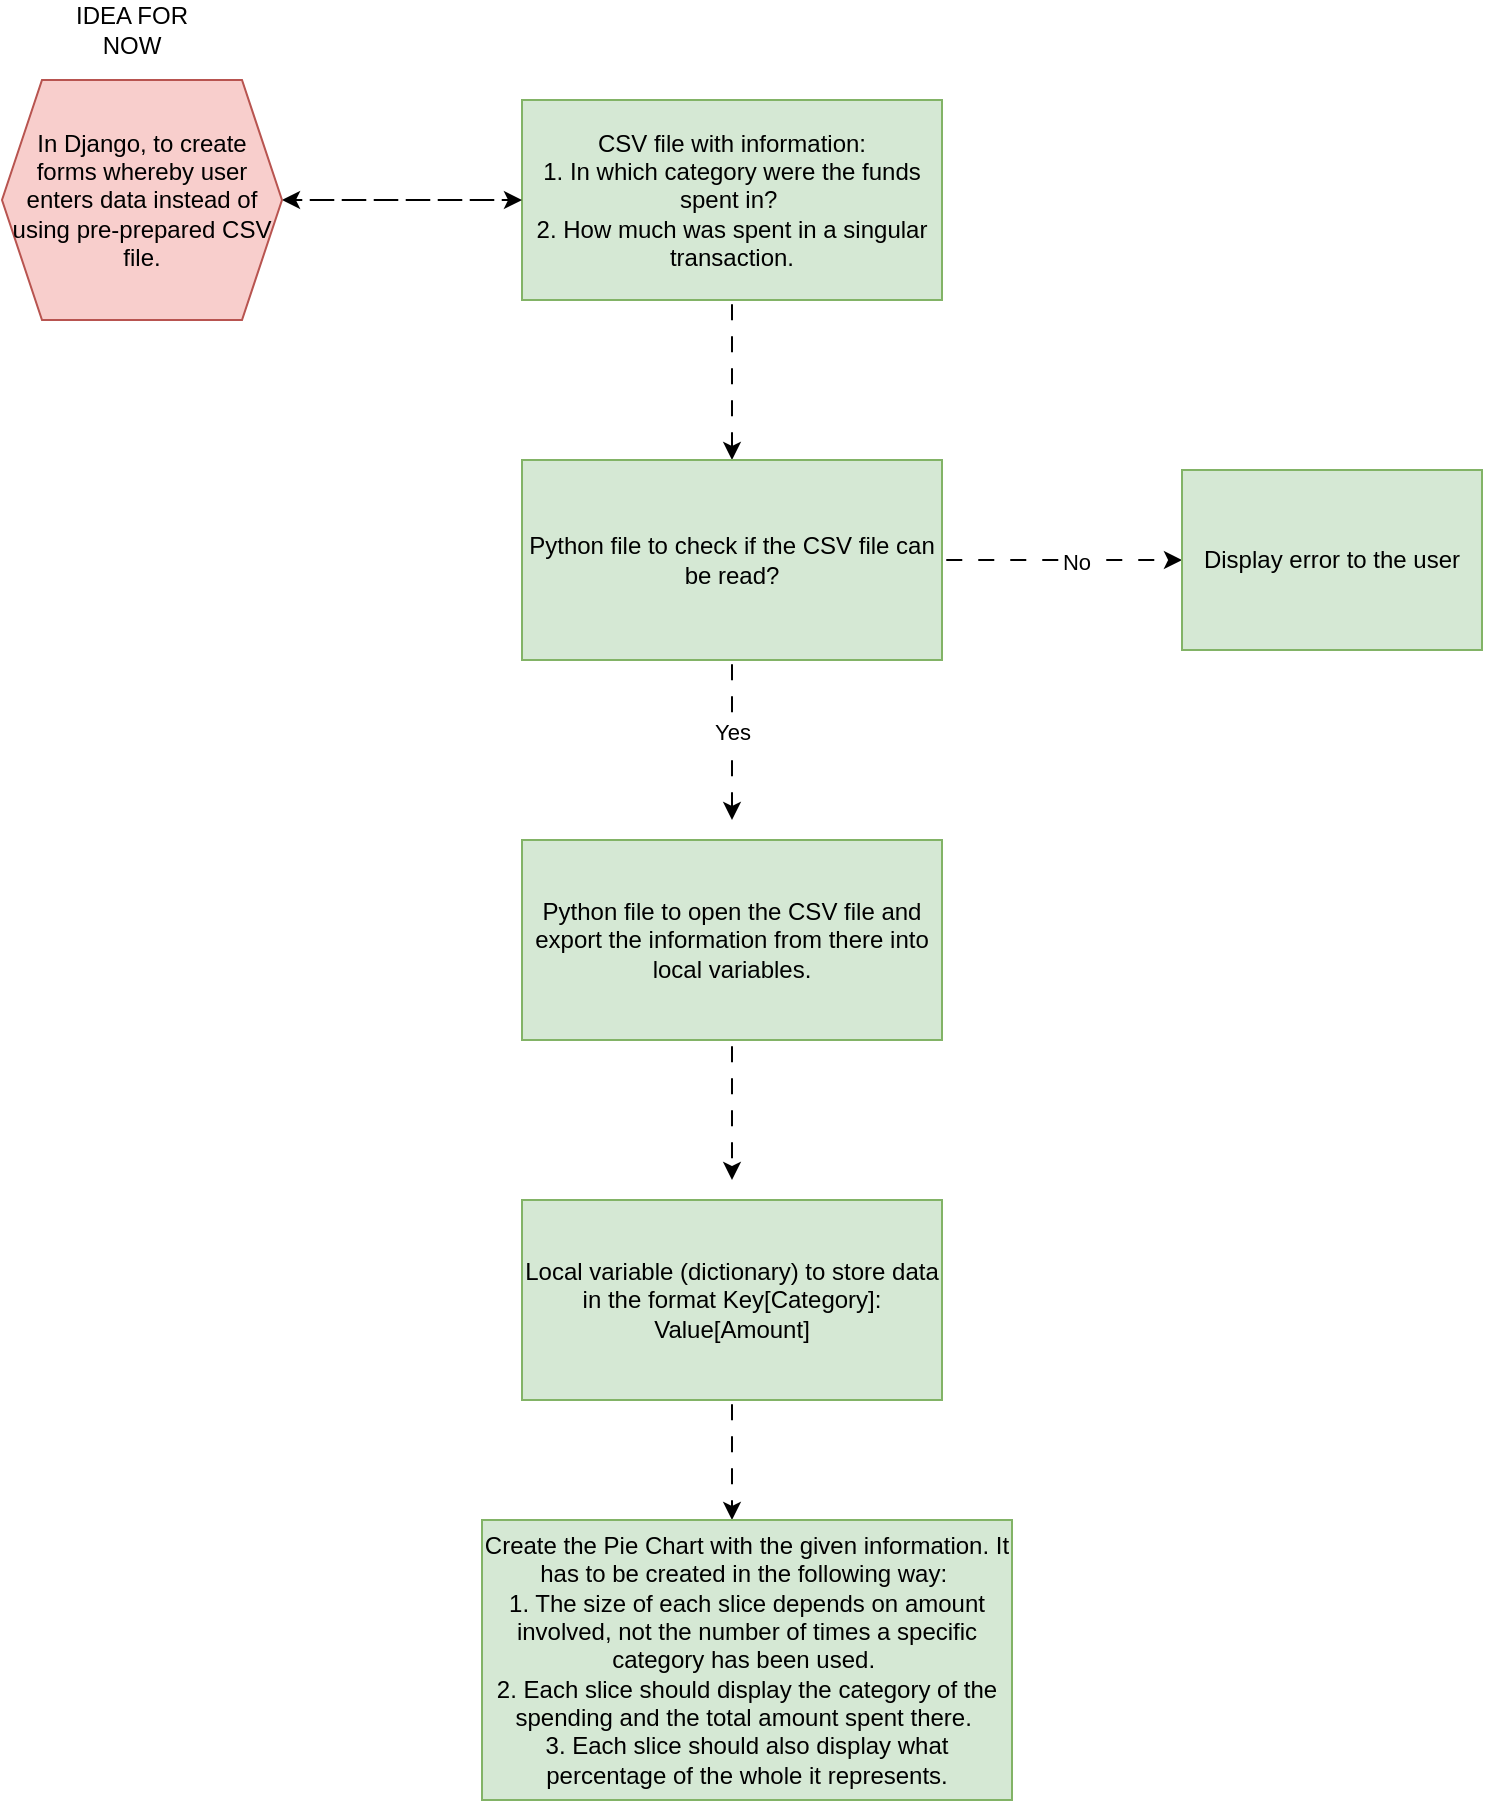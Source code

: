 <mxfile version="23.1.2" type="google">
  <diagram name="Page-1" id="QuY2IIH2_zDAMURdfDTk">
    <mxGraphModel grid="1" page="1" gridSize="10" guides="1" tooltips="1" connect="1" arrows="1" fold="1" pageScale="1" pageWidth="850" pageHeight="1100" math="0" shadow="0">
      <root>
        <mxCell id="0" />
        <mxCell id="1" parent="0" />
        <mxCell id="iAyhJhXsgiEoeJHSocAf-3" style="edgeStyle=orthogonalEdgeStyle;rounded=0;orthogonalLoop=1;jettySize=auto;html=1;flowAnimation=1;" edge="1" parent="1" source="iAyhJhXsgiEoeJHSocAf-1">
          <mxGeometry relative="1" as="geometry">
            <mxPoint x="425" y="250" as="targetPoint" />
          </mxGeometry>
        </mxCell>
        <mxCell id="iAyhJhXsgiEoeJHSocAf-12" style="edgeStyle=orthogonalEdgeStyle;rounded=0;orthogonalLoop=1;jettySize=auto;html=1;flowAnimation=1;" edge="1" parent="1" source="iAyhJhXsgiEoeJHSocAf-1">
          <mxGeometry relative="1" as="geometry">
            <mxPoint x="200" y="120" as="targetPoint" />
          </mxGeometry>
        </mxCell>
        <mxCell id="iAyhJhXsgiEoeJHSocAf-1" value="CSV file with information:&lt;br&gt;1. In which category were the funds spent in?&amp;nbsp;&lt;br&gt;2. How much was spent in a singular transaction." style="rounded=0;whiteSpace=wrap;html=1;fillColor=#d5e8d4;strokeColor=#82b366;" vertex="1" parent="1">
          <mxGeometry x="320" y="70" width="210" height="100" as="geometry" />
        </mxCell>
        <mxCell id="2-n8GsOWL4eujsZnw6PL-1" style="edgeStyle=orthogonalEdgeStyle;rounded=0;orthogonalLoop=1;jettySize=auto;html=1;dashed=1;dashPattern=8 8;strokeWidth=1;labelBorderColor=none;targetPerimeterSpacing=1;sourcePerimeterSpacing=1;jumpStyle=gap;shadow=0;flowAnimation=1;" edge="1" parent="1" source="iAyhJhXsgiEoeJHSocAf-2">
          <mxGeometry relative="1" as="geometry">
            <mxPoint x="425" y="610" as="targetPoint" />
          </mxGeometry>
        </mxCell>
        <mxCell id="iAyhJhXsgiEoeJHSocAf-2" value="Python file to open the CSV file and export the information from there into local variables." style="rounded=0;whiteSpace=wrap;html=1;fillColor=#d5e8d4;strokeColor=#82b366;" vertex="1" parent="1">
          <mxGeometry x="320" y="440" width="210" height="100" as="geometry" />
        </mxCell>
        <mxCell id="2-n8GsOWL4eujsZnw6PL-2" style="edgeStyle=orthogonalEdgeStyle;rounded=0;orthogonalLoop=1;jettySize=auto;html=1;flowAnimation=1;" edge="1" parent="1" source="iAyhJhXsgiEoeJHSocAf-4">
          <mxGeometry relative="1" as="geometry">
            <mxPoint x="425" y="780" as="targetPoint" />
          </mxGeometry>
        </mxCell>
        <mxCell id="iAyhJhXsgiEoeJHSocAf-4" value="Local variable (dictionary) to store data in the format Key[Category]: Value[Amount]" style="rounded=0;whiteSpace=wrap;html=1;fillColor=#d5e8d4;strokeColor=#82b366;" vertex="1" parent="1">
          <mxGeometry x="320" y="620" width="210" height="100" as="geometry" />
        </mxCell>
        <mxCell id="iAyhJhXsgiEoeJHSocAf-7" style="edgeStyle=orthogonalEdgeStyle;rounded=0;orthogonalLoop=1;jettySize=auto;html=1;flowAnimation=1;" edge="1" parent="1" source="iAyhJhXsgiEoeJHSocAf-6">
          <mxGeometry relative="1" as="geometry">
            <mxPoint x="425" y="430" as="targetPoint" />
          </mxGeometry>
        </mxCell>
        <mxCell id="iAyhJhXsgiEoeJHSocAf-8" value="Yes" style="edgeLabel;html=1;align=center;verticalAlign=middle;resizable=0;points=[];" vertex="1" connectable="0" parent="iAyhJhXsgiEoeJHSocAf-7">
          <mxGeometry x="-0.112" relative="1" as="geometry">
            <mxPoint as="offset" />
          </mxGeometry>
        </mxCell>
        <mxCell id="iAyhJhXsgiEoeJHSocAf-9" style="edgeStyle=orthogonalEdgeStyle;rounded=0;orthogonalLoop=1;jettySize=auto;html=1;flowAnimation=1;" edge="1" parent="1" source="iAyhJhXsgiEoeJHSocAf-6">
          <mxGeometry relative="1" as="geometry">
            <mxPoint x="650" y="300" as="targetPoint" />
          </mxGeometry>
        </mxCell>
        <mxCell id="iAyhJhXsgiEoeJHSocAf-10" value="No" style="edgeLabel;html=1;align=center;verticalAlign=middle;resizable=0;points=[];" vertex="1" connectable="0" parent="iAyhJhXsgiEoeJHSocAf-9">
          <mxGeometry x="0.12" relative="1" as="geometry">
            <mxPoint as="offset" />
          </mxGeometry>
        </mxCell>
        <mxCell id="iAyhJhXsgiEoeJHSocAf-6" value="Python file to check if the CSV file can be read?" style="rounded=0;whiteSpace=wrap;html=1;fillColor=#d5e8d4;strokeColor=#82b366;" vertex="1" parent="1">
          <mxGeometry x="320" y="250" width="210" height="100" as="geometry" />
        </mxCell>
        <mxCell id="iAyhJhXsgiEoeJHSocAf-11" value="Display error to the user" style="rounded=0;whiteSpace=wrap;html=1;fillColor=#d5e8d4;strokeColor=#82b366;" vertex="1" parent="1">
          <mxGeometry x="650" y="255" width="150" height="90" as="geometry" />
        </mxCell>
        <mxCell id="iAyhJhXsgiEoeJHSocAf-14" style="edgeStyle=orthogonalEdgeStyle;rounded=0;orthogonalLoop=1;jettySize=auto;html=1;flowAnimation=1;" edge="1" parent="1" source="iAyhJhXsgiEoeJHSocAf-13">
          <mxGeometry relative="1" as="geometry">
            <mxPoint x="320" y="120" as="targetPoint" />
          </mxGeometry>
        </mxCell>
        <mxCell id="iAyhJhXsgiEoeJHSocAf-13" value="In Django, to create forms whereby user enters data instead of using pre-prepared CSV file." style="shape=hexagon;perimeter=hexagonPerimeter2;whiteSpace=wrap;html=1;fixedSize=1;fillColor=#f8cecc;strokeColor=#b85450;" vertex="1" parent="1">
          <mxGeometry x="60" y="60" width="140" height="120" as="geometry" />
        </mxCell>
        <mxCell id="2-n8GsOWL4eujsZnw6PL-3" value="Create the Pie Chart with the given information. It has to be created in the following way:&amp;nbsp;&lt;br&gt;1. The size of each slice depends on amount involved, not the number of times a specific category has been used.&amp;nbsp;&lt;br&gt;2. Each slice should display the category of the spending and the total amount spent there.&amp;nbsp;&lt;br&gt;3. Each slice should also display what percentage of the whole it represents." style="rounded=0;whiteSpace=wrap;html=1;fillColor=#d5e8d4;strokeColor=#82b366;" vertex="1" parent="1">
          <mxGeometry x="300" y="780" width="265" height="140" as="geometry" />
        </mxCell>
        <mxCell id="Gom6mGiuJm-WKZLFffjZ-4" value="IDEA FOR NOW" style="text;html=1;strokeColor=none;fillColor=none;align=center;verticalAlign=middle;whiteSpace=wrap;rounded=0;" vertex="1" parent="1">
          <mxGeometry x="90" y="20" width="70" height="30" as="geometry" />
        </mxCell>
      </root>
    </mxGraphModel>
  </diagram>
</mxfile>
